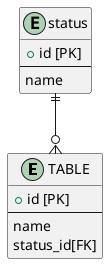 @startuml
'12_ アンチパターン7

' 状態を保持する
entity TABLE {
  + id [PK]
  --
  name
  status_id[FK]
}

entity status {
  + id [PK]
  --
  name
}

status    ||--o{ TABLE

@enduml